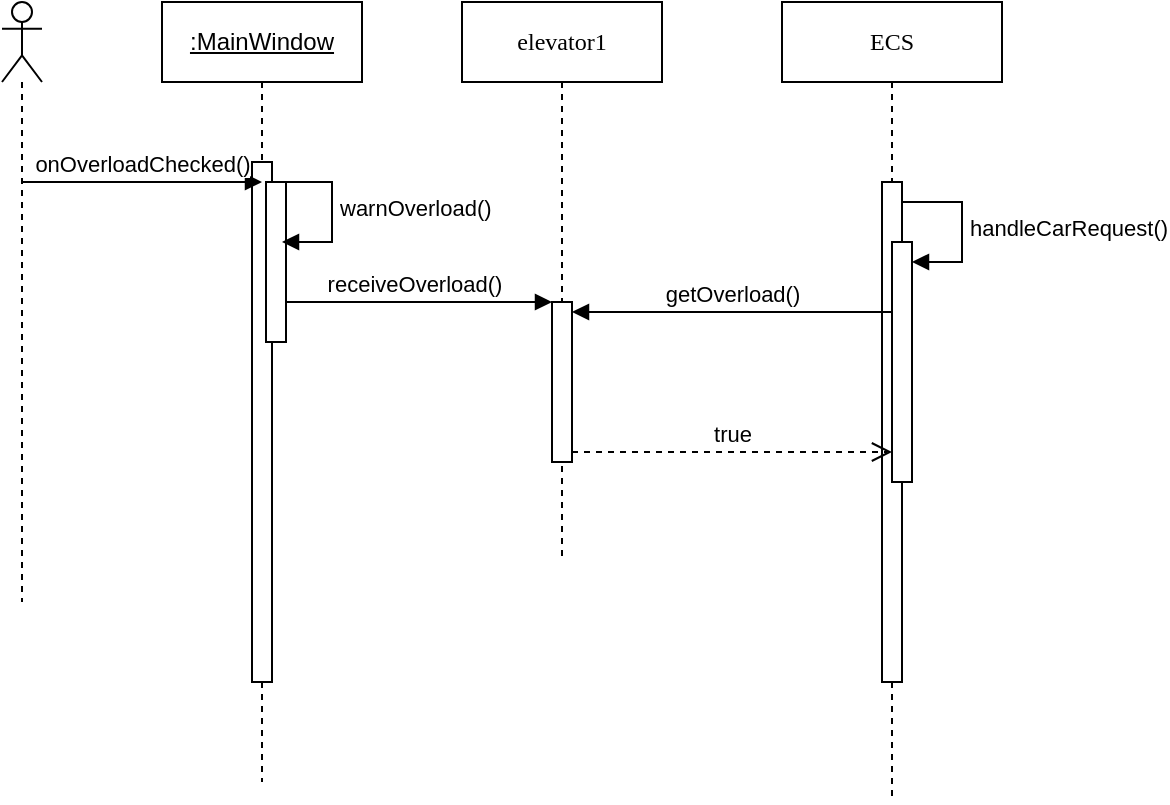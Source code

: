 <mxfile version="23.1.5" type="device">
  <diagram name="Page-1" id="13e1069c-82ec-6db2-03f1-153e76fe0fe0">
    <mxGraphModel dx="1455" dy="1223" grid="1" gridSize="10" guides="1" tooltips="1" connect="1" arrows="1" fold="1" page="1" pageScale="1" pageWidth="827" pageHeight="1169" background="none" math="0" shadow="0">
      <root>
        <mxCell id="0" />
        <mxCell id="1" parent="0" />
        <mxCell id="7baba1c4bc27f4b0-6" value="elevator1" style="shape=umlLifeline;perimeter=lifelinePerimeter;whiteSpace=wrap;html=1;container=1;collapsible=0;recursiveResize=0;outlineConnect=0;rounded=0;shadow=0;comic=0;labelBackgroundColor=none;strokeWidth=1;fontFamily=Verdana;fontSize=12;align=center;" parent="1" vertex="1">
          <mxGeometry x="350" y="80" width="100" height="280" as="geometry" />
        </mxCell>
        <mxCell id="Kj3n9rwfC2GKwRFc32Fl-10" value="" style="html=1;points=[[0,0,0,0,5],[0,1,0,0,-5],[1,0,0,0,5],[1,1,0,0,-5]];perimeter=orthogonalPerimeter;outlineConnect=0;targetShapes=umlLifeline;portConstraint=eastwest;newEdgeStyle={&quot;curved&quot;:0,&quot;rounded&quot;:0};" parent="7baba1c4bc27f4b0-6" vertex="1">
          <mxGeometry x="45" y="150" width="10" height="80" as="geometry" />
        </mxCell>
        <mxCell id="Kj3n9rwfC2GKwRFc32Fl-6" value="receiveOverload()" style="html=1;verticalAlign=bottom;endArrow=block;curved=0;rounded=0;" parent="7baba1c4bc27f4b0-6" edge="1">
          <mxGeometry width="80" relative="1" as="geometry">
            <mxPoint x="-94.5" y="150" as="sourcePoint" />
            <mxPoint x="45" y="150" as="targetPoint" />
          </mxGeometry>
        </mxCell>
        <mxCell id="njjIKBGVUexXjN1y7_SK-5" value="ECS" style="shape=umlLifeline;perimeter=lifelinePerimeter;whiteSpace=wrap;html=1;container=1;collapsible=0;recursiveResize=0;outlineConnect=0;rounded=0;shadow=0;comic=0;labelBackgroundColor=none;strokeWidth=1;fontFamily=Verdana;fontSize=12;align=center;" parent="1" vertex="1">
          <mxGeometry x="510" y="80" width="110" height="400" as="geometry" />
        </mxCell>
        <mxCell id="Kj3n9rwfC2GKwRFc32Fl-7" value="" style="html=1;points=[[0,0,0,0,5],[0,1,0,0,-5],[1,0,0,0,5],[1,1,0,0,-5]];perimeter=orthogonalPerimeter;outlineConnect=0;targetShapes=umlLifeline;portConstraint=eastwest;newEdgeStyle={&quot;curved&quot;:0,&quot;rounded&quot;:0};" parent="njjIKBGVUexXjN1y7_SK-5" vertex="1">
          <mxGeometry x="50" y="90" width="10" height="250" as="geometry" />
        </mxCell>
        <mxCell id="Kj3n9rwfC2GKwRFc32Fl-8" value="" style="html=1;points=[[0,0,0,0,5],[0,1,0,0,-5],[1,0,0,0,5],[1,1,0,0,-5]];perimeter=orthogonalPerimeter;outlineConnect=0;targetShapes=umlLifeline;portConstraint=eastwest;newEdgeStyle={&quot;curved&quot;:0,&quot;rounded&quot;:0};" parent="njjIKBGVUexXjN1y7_SK-5" vertex="1">
          <mxGeometry x="55" y="120" width="10" height="120" as="geometry" />
        </mxCell>
        <mxCell id="Kj3n9rwfC2GKwRFc32Fl-9" value="handleCarRequest()" style="html=1;align=left;spacingLeft=2;endArrow=block;rounded=0;edgeStyle=orthogonalEdgeStyle;curved=0;rounded=0;" parent="njjIKBGVUexXjN1y7_SK-5" target="Kj3n9rwfC2GKwRFc32Fl-8" edge="1">
          <mxGeometry relative="1" as="geometry">
            <mxPoint x="60" y="100" as="sourcePoint" />
            <Array as="points">
              <mxPoint x="90" y="130" />
            </Array>
          </mxGeometry>
        </mxCell>
        <mxCell id="Kj3n9rwfC2GKwRFc32Fl-1" value="" style="shape=umlLifeline;perimeter=lifelinePerimeter;whiteSpace=wrap;html=1;container=1;dropTarget=0;collapsible=0;recursiveResize=0;outlineConnect=0;portConstraint=eastwest;newEdgeStyle={&quot;curved&quot;:0,&quot;rounded&quot;:0};participant=umlActor;" parent="1" vertex="1">
          <mxGeometry x="120" y="80" width="20" height="300" as="geometry" />
        </mxCell>
        <mxCell id="Kj3n9rwfC2GKwRFc32Fl-2" value="&lt;u&gt;:MainWindow&lt;/u&gt;" style="shape=umlLifeline;perimeter=lifelinePerimeter;whiteSpace=wrap;html=1;container=1;dropTarget=0;collapsible=0;recursiveResize=0;outlineConnect=0;portConstraint=eastwest;newEdgeStyle={&quot;curved&quot;:0,&quot;rounded&quot;:0};" parent="1" vertex="1">
          <mxGeometry x="200" y="80" width="100" height="390" as="geometry" />
        </mxCell>
        <mxCell id="Kj3n9rwfC2GKwRFc32Fl-4" value="" style="html=1;points=[[0,0,0,0,5],[0,1,0,0,-5],[1,0,0,0,5],[1,1,0,0,-5]];perimeter=orthogonalPerimeter;outlineConnect=0;targetShapes=umlLifeline;portConstraint=eastwest;newEdgeStyle={&quot;curved&quot;:0,&quot;rounded&quot;:0};" parent="Kj3n9rwfC2GKwRFc32Fl-2" vertex="1">
          <mxGeometry x="45" y="80" width="10" height="260" as="geometry" />
        </mxCell>
        <mxCell id="Kj3n9rwfC2GKwRFc32Fl-5" value="" style="html=1;points=[[0,0,0,0,5],[0,1,0,0,-5],[1,0,0,0,5],[1,1,0,0,-5]];perimeter=orthogonalPerimeter;outlineConnect=0;targetShapes=umlLifeline;portConstraint=eastwest;newEdgeStyle={&quot;curved&quot;:0,&quot;rounded&quot;:0};" parent="Kj3n9rwfC2GKwRFc32Fl-2" vertex="1">
          <mxGeometry x="52" y="90" width="10" height="80" as="geometry" />
        </mxCell>
        <mxCell id="Kj3n9rwfC2GKwRFc32Fl-14" value="warnOverload()" style="html=1;align=left;spacingLeft=2;endArrow=block;rounded=0;edgeStyle=orthogonalEdgeStyle;curved=0;rounded=0;" parent="Kj3n9rwfC2GKwRFc32Fl-2" edge="1">
          <mxGeometry relative="1" as="geometry">
            <mxPoint x="55" y="90" as="sourcePoint" />
            <Array as="points">
              <mxPoint x="85" y="120" />
            </Array>
            <mxPoint x="60" y="120" as="targetPoint" />
          </mxGeometry>
        </mxCell>
        <mxCell id="Kj3n9rwfC2GKwRFc32Fl-3" value="onOverloadChecked()" style="html=1;verticalAlign=bottom;endArrow=block;curved=0;rounded=0;" parent="1" edge="1">
          <mxGeometry width="80" relative="1" as="geometry">
            <mxPoint x="130" y="170" as="sourcePoint" />
            <mxPoint x="250" y="170" as="targetPoint" />
          </mxGeometry>
        </mxCell>
        <mxCell id="Kj3n9rwfC2GKwRFc32Fl-11" value="getOverload()" style="html=1;verticalAlign=bottom;endArrow=block;curved=0;rounded=0;entryX=1;entryY=0;entryDx=0;entryDy=5;entryPerimeter=0;" parent="1" source="Kj3n9rwfC2GKwRFc32Fl-8" target="Kj3n9rwfC2GKwRFc32Fl-10" edge="1">
          <mxGeometry relative="1" as="geometry">
            <mxPoint x="325" y="235" as="sourcePoint" />
          </mxGeometry>
        </mxCell>
        <mxCell id="Kj3n9rwfC2GKwRFc32Fl-12" value="true" style="html=1;verticalAlign=bottom;endArrow=open;dashed=1;endSize=8;curved=0;rounded=0;exitX=1;exitY=1;exitDx=0;exitDy=-5;exitPerimeter=0;" parent="1" source="Kj3n9rwfC2GKwRFc32Fl-10" target="Kj3n9rwfC2GKwRFc32Fl-8" edge="1">
          <mxGeometry relative="1" as="geometry">
            <mxPoint x="325" y="305" as="targetPoint" />
          </mxGeometry>
        </mxCell>
      </root>
    </mxGraphModel>
  </diagram>
</mxfile>
